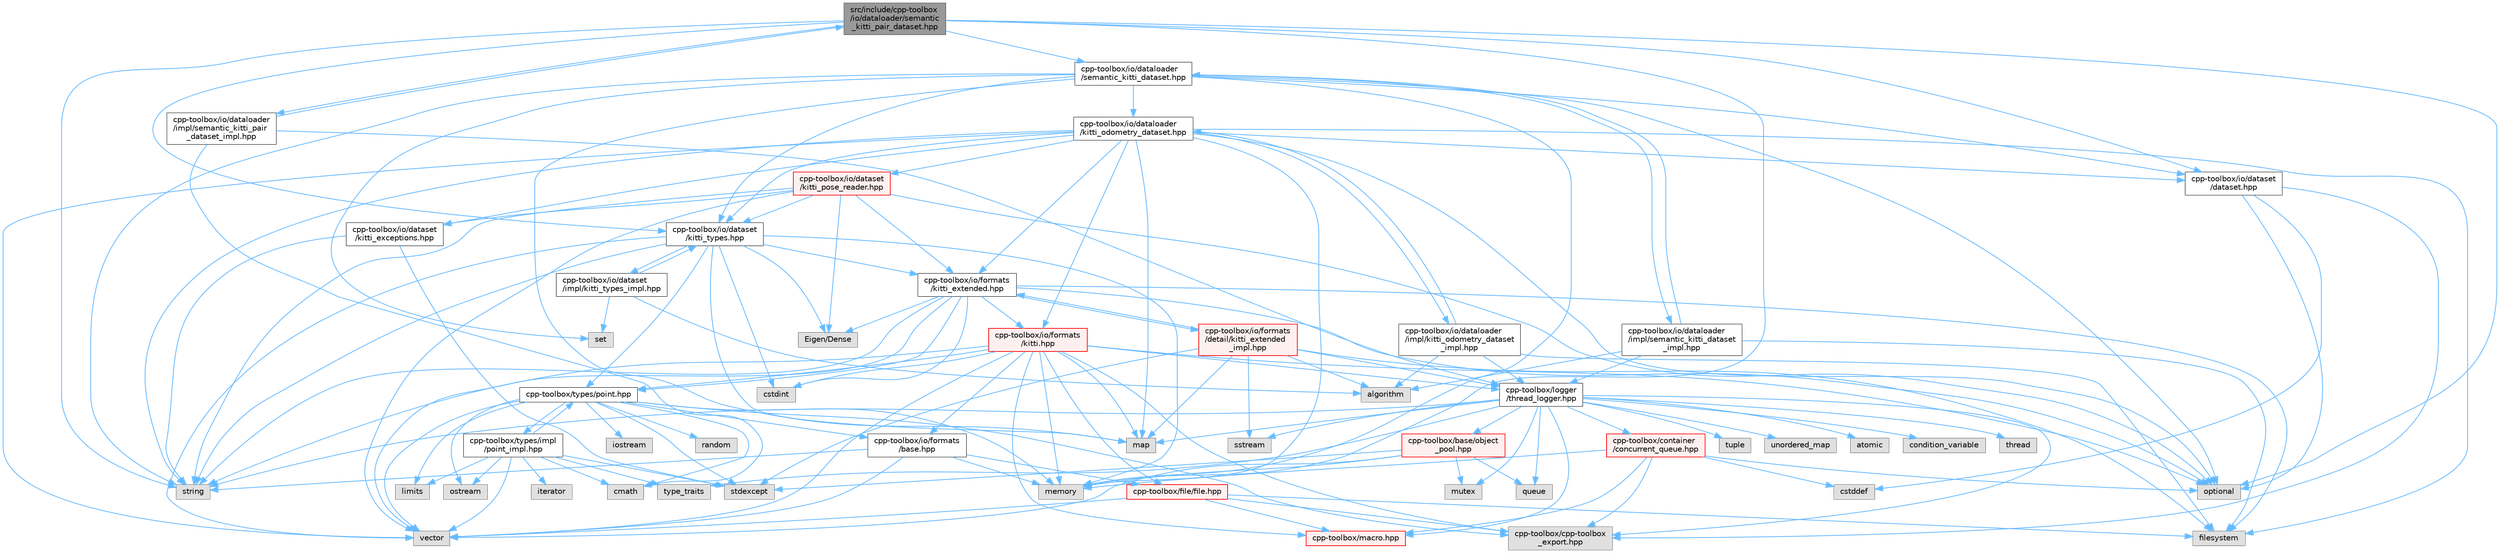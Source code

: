 digraph "src/include/cpp-toolbox/io/dataloader/semantic_kitti_pair_dataset.hpp"
{
 // LATEX_PDF_SIZE
  bgcolor="transparent";
  edge [fontname=Helvetica,fontsize=10,labelfontname=Helvetica,labelfontsize=10];
  node [fontname=Helvetica,fontsize=10,shape=box,height=0.2,width=0.4];
  Node1 [id="Node000001",label="src/include/cpp-toolbox\l/io/dataloader/semantic\l_kitti_pair_dataset.hpp",height=0.2,width=0.4,color="gray40", fillcolor="grey60", style="filled", fontcolor="black",tooltip=" "];
  Node1 -> Node2 [id="edge1_Node000001_Node000002",color="steelblue1",style="solid",tooltip=" "];
  Node2 [id="Node000002",label="cpp-toolbox/io/dataset\l/dataset.hpp",height=0.2,width=0.4,color="grey40", fillcolor="white", style="filled",URL="$dataset_8hpp.html",tooltip=" "];
  Node2 -> Node3 [id="edge2_Node000002_Node000003",color="steelblue1",style="solid",tooltip=" "];
  Node3 [id="Node000003",label="cstddef",height=0.2,width=0.4,color="grey60", fillcolor="#E0E0E0", style="filled",tooltip=" "];
  Node2 -> Node4 [id="edge3_Node000002_Node000004",color="steelblue1",style="solid",tooltip=" "];
  Node4 [id="Node000004",label="optional",height=0.2,width=0.4,color="grey60", fillcolor="#E0E0E0", style="filled",tooltip=" "];
  Node2 -> Node5 [id="edge4_Node000002_Node000005",color="steelblue1",style="solid",tooltip=" "];
  Node5 [id="Node000005",label="cpp-toolbox/cpp-toolbox\l_export.hpp",height=0.2,width=0.4,color="grey60", fillcolor="#E0E0E0", style="filled",tooltip=" "];
  Node1 -> Node6 [id="edge5_Node000001_Node000006",color="steelblue1",style="solid",tooltip=" "];
  Node6 [id="Node000006",label="cpp-toolbox/io/dataset\l/kitti_types.hpp",height=0.2,width=0.4,color="grey40", fillcolor="white", style="filled",URL="$kitti__types_8hpp.html",tooltip=" "];
  Node6 -> Node7 [id="edge6_Node000006_Node000007",color="steelblue1",style="solid",tooltip=" "];
  Node7 [id="Node000007",label="cpp-toolbox/types/point.hpp",height=0.2,width=0.4,color="grey40", fillcolor="white", style="filled",URL="$point_8hpp.html",tooltip=" "];
  Node7 -> Node8 [id="edge7_Node000007_Node000008",color="steelblue1",style="solid",tooltip=" "];
  Node8 [id="Node000008",label="cmath",height=0.2,width=0.4,color="grey60", fillcolor="#E0E0E0", style="filled",tooltip=" "];
  Node7 -> Node9 [id="edge8_Node000007_Node000009",color="steelblue1",style="solid",tooltip=" "];
  Node9 [id="Node000009",label="iostream",height=0.2,width=0.4,color="grey60", fillcolor="#E0E0E0", style="filled",tooltip=" "];
  Node7 -> Node10 [id="edge9_Node000007_Node000010",color="steelblue1",style="solid",tooltip=" "];
  Node10 [id="Node000010",label="limits",height=0.2,width=0.4,color="grey60", fillcolor="#E0E0E0", style="filled",tooltip=" "];
  Node7 -> Node11 [id="edge10_Node000007_Node000011",color="steelblue1",style="solid",tooltip=" "];
  Node11 [id="Node000011",label="memory",height=0.2,width=0.4,color="grey60", fillcolor="#E0E0E0", style="filled",tooltip=" "];
  Node7 -> Node12 [id="edge11_Node000007_Node000012",color="steelblue1",style="solid",tooltip=" "];
  Node12 [id="Node000012",label="ostream",height=0.2,width=0.4,color="grey60", fillcolor="#E0E0E0", style="filled",tooltip=" "];
  Node7 -> Node13 [id="edge12_Node000007_Node000013",color="steelblue1",style="solid",tooltip=" "];
  Node13 [id="Node000013",label="random",height=0.2,width=0.4,color="grey60", fillcolor="#E0E0E0", style="filled",tooltip=" "];
  Node7 -> Node14 [id="edge13_Node000007_Node000014",color="steelblue1",style="solid",tooltip=" "];
  Node14 [id="Node000014",label="stdexcept",height=0.2,width=0.4,color="grey60", fillcolor="#E0E0E0", style="filled",tooltip=" "];
  Node7 -> Node15 [id="edge14_Node000007_Node000015",color="steelblue1",style="solid",tooltip=" "];
  Node15 [id="Node000015",label="vector",height=0.2,width=0.4,color="grey60", fillcolor="#E0E0E0", style="filled",tooltip=" "];
  Node7 -> Node5 [id="edge15_Node000007_Node000005",color="steelblue1",style="solid",tooltip=" "];
  Node7 -> Node16 [id="edge16_Node000007_Node000016",color="steelblue1",style="solid",tooltip=" "];
  Node16 [id="Node000016",label="cpp-toolbox/io/formats\l/base.hpp",height=0.2,width=0.4,color="grey40", fillcolor="white", style="filled",URL="$io_2formats_2base_8hpp.html",tooltip=" "];
  Node16 -> Node11 [id="edge17_Node000016_Node000011",color="steelblue1",style="solid",tooltip=" "];
  Node16 -> Node17 [id="edge18_Node000016_Node000017",color="steelblue1",style="solid",tooltip=" "];
  Node17 [id="Node000017",label="string",height=0.2,width=0.4,color="grey60", fillcolor="#E0E0E0", style="filled",tooltip=" "];
  Node16 -> Node15 [id="edge19_Node000016_Node000015",color="steelblue1",style="solid",tooltip=" "];
  Node16 -> Node18 [id="edge20_Node000016_Node000018",color="steelblue1",style="solid",tooltip=" "];
  Node18 [id="Node000018",label="cpp-toolbox/file/file.hpp",height=0.2,width=0.4,color="red", fillcolor="#FFF0F0", style="filled",URL="$file_8hpp.html",tooltip=" "];
  Node18 -> Node19 [id="edge21_Node000018_Node000019",color="steelblue1",style="solid",tooltip=" "];
  Node19 [id="Node000019",label="filesystem",height=0.2,width=0.4,color="grey60", fillcolor="#E0E0E0", style="filled",tooltip=" "];
  Node18 -> Node15 [id="edge22_Node000018_Node000015",color="steelblue1",style="solid",tooltip=" "];
  Node18 -> Node5 [id="edge23_Node000018_Node000005",color="steelblue1",style="solid",tooltip=" "];
  Node18 -> Node21 [id="edge24_Node000018_Node000021",color="steelblue1",style="solid",tooltip=" "];
  Node21 [id="Node000021",label="cpp-toolbox/macro.hpp",height=0.2,width=0.4,color="red", fillcolor="#FFF0F0", style="filled",URL="$macro_8hpp.html",tooltip="通用的编译器、平台、架构检测和实用宏定义 / Common macros for compiler, platform, architecture detection and utility macro..."];
  Node7 -> Node26 [id="edge25_Node000007_Node000026",color="steelblue1",style="solid",tooltip=" "];
  Node26 [id="Node000026",label="cpp-toolbox/types/impl\l/point_impl.hpp",height=0.2,width=0.4,color="grey40", fillcolor="white", style="filled",URL="$point__impl_8hpp.html",tooltip=" "];
  Node26 -> Node8 [id="edge26_Node000026_Node000008",color="steelblue1",style="solid",tooltip=" "];
  Node26 -> Node27 [id="edge27_Node000026_Node000027",color="steelblue1",style="solid",tooltip=" "];
  Node27 [id="Node000027",label="iterator",height=0.2,width=0.4,color="grey60", fillcolor="#E0E0E0", style="filled",tooltip=" "];
  Node26 -> Node10 [id="edge28_Node000026_Node000010",color="steelblue1",style="solid",tooltip=" "];
  Node26 -> Node12 [id="edge29_Node000026_Node000012",color="steelblue1",style="solid",tooltip=" "];
  Node26 -> Node14 [id="edge30_Node000026_Node000014",color="steelblue1",style="solid",tooltip=" "];
  Node26 -> Node28 [id="edge31_Node000026_Node000028",color="steelblue1",style="solid",tooltip=" "];
  Node28 [id="Node000028",label="type_traits",height=0.2,width=0.4,color="grey60", fillcolor="#E0E0E0", style="filled",tooltip=" "];
  Node26 -> Node15 [id="edge32_Node000026_Node000015",color="steelblue1",style="solid",tooltip=" "];
  Node26 -> Node7 [id="edge33_Node000026_Node000007",color="steelblue1",style="solid",tooltip=" "];
  Node6 -> Node29 [id="edge34_Node000006_Node000029",color="steelblue1",style="solid",tooltip=" "];
  Node29 [id="Node000029",label="cpp-toolbox/io/formats\l/kitti_extended.hpp",height=0.2,width=0.4,color="grey40", fillcolor="white", style="filled",URL="$kitti__extended_8hpp.html",tooltip=" "];
  Node29 -> Node30 [id="edge35_Node000029_Node000030",color="steelblue1",style="solid",tooltip=" "];
  Node30 [id="Node000030",label="cpp-toolbox/io/formats\l/kitti.hpp",height=0.2,width=0.4,color="red", fillcolor="#FFF0F0", style="filled",URL="$kitti_8hpp.html",tooltip=" "];
  Node30 -> Node32 [id="edge36_Node000030_Node000032",color="steelblue1",style="solid",tooltip=" "];
  Node32 [id="Node000032",label="cstdint",height=0.2,width=0.4,color="grey60", fillcolor="#E0E0E0", style="filled",tooltip=" "];
  Node30 -> Node35 [id="edge37_Node000030_Node000035",color="steelblue1",style="solid",tooltip=" "];
  Node35 [id="Node000035",label="map",height=0.2,width=0.4,color="grey60", fillcolor="#E0E0E0", style="filled",tooltip=" "];
  Node30 -> Node11 [id="edge38_Node000030_Node000011",color="steelblue1",style="solid",tooltip=" "];
  Node30 -> Node4 [id="edge39_Node000030_Node000004",color="steelblue1",style="solid",tooltip=" "];
  Node30 -> Node17 [id="edge40_Node000030_Node000017",color="steelblue1",style="solid",tooltip=" "];
  Node30 -> Node15 [id="edge41_Node000030_Node000015",color="steelblue1",style="solid",tooltip=" "];
  Node30 -> Node5 [id="edge42_Node000030_Node000005",color="steelblue1",style="solid",tooltip=" "];
  Node30 -> Node18 [id="edge43_Node000030_Node000018",color="steelblue1",style="solid",tooltip=" "];
  Node30 -> Node16 [id="edge44_Node000030_Node000016",color="steelblue1",style="solid",tooltip=" "];
  Node30 -> Node43 [id="edge45_Node000030_Node000043",color="steelblue1",style="solid",tooltip=" "];
  Node43 [id="Node000043",label="cpp-toolbox/logger\l/thread_logger.hpp",height=0.2,width=0.4,color="grey40", fillcolor="white", style="filled",URL="$thread__logger_8hpp.html",tooltip=" "];
  Node43 -> Node44 [id="edge46_Node000043_Node000044",color="steelblue1",style="solid",tooltip=" "];
  Node44 [id="Node000044",label="atomic",height=0.2,width=0.4,color="grey60", fillcolor="#E0E0E0", style="filled",tooltip=" "];
  Node43 -> Node45 [id="edge47_Node000043_Node000045",color="steelblue1",style="solid",tooltip=" "];
  Node45 [id="Node000045",label="condition_variable",height=0.2,width=0.4,color="grey60", fillcolor="#E0E0E0", style="filled",tooltip=" "];
  Node43 -> Node35 [id="edge48_Node000043_Node000035",color="steelblue1",style="solid",tooltip=" "];
  Node43 -> Node46 [id="edge49_Node000043_Node000046",color="steelblue1",style="solid",tooltip=" "];
  Node46 [id="Node000046",label="mutex",height=0.2,width=0.4,color="grey60", fillcolor="#E0E0E0", style="filled",tooltip=" "];
  Node43 -> Node47 [id="edge50_Node000043_Node000047",color="steelblue1",style="solid",tooltip=" "];
  Node47 [id="Node000047",label="queue",height=0.2,width=0.4,color="grey60", fillcolor="#E0E0E0", style="filled",tooltip=" "];
  Node43 -> Node48 [id="edge51_Node000043_Node000048",color="steelblue1",style="solid",tooltip=" "];
  Node48 [id="Node000048",label="sstream",height=0.2,width=0.4,color="grey60", fillcolor="#E0E0E0", style="filled",tooltip=" "];
  Node43 -> Node17 [id="edge52_Node000043_Node000017",color="steelblue1",style="solid",tooltip=" "];
  Node43 -> Node49 [id="edge53_Node000043_Node000049",color="steelblue1",style="solid",tooltip=" "];
  Node49 [id="Node000049",label="thread",height=0.2,width=0.4,color="grey60", fillcolor="#E0E0E0", style="filled",tooltip=" "];
  Node43 -> Node50 [id="edge54_Node000043_Node000050",color="steelblue1",style="solid",tooltip=" "];
  Node50 [id="Node000050",label="tuple",height=0.2,width=0.4,color="grey60", fillcolor="#E0E0E0", style="filled",tooltip=" "];
  Node43 -> Node28 [id="edge55_Node000043_Node000028",color="steelblue1",style="solid",tooltip=" "];
  Node43 -> Node51 [id="edge56_Node000043_Node000051",color="steelblue1",style="solid",tooltip=" "];
  Node51 [id="Node000051",label="unordered_map",height=0.2,width=0.4,color="grey60", fillcolor="#E0E0E0", style="filled",tooltip=" "];
  Node43 -> Node5 [id="edge57_Node000043_Node000005",color="steelblue1",style="solid",tooltip=" "];
  Node43 -> Node21 [id="edge58_Node000043_Node000021",color="steelblue1",style="solid",tooltip=" "];
  Node43 -> Node52 [id="edge59_Node000043_Node000052",color="steelblue1",style="solid",tooltip=" "];
  Node52 [id="Node000052",label="cpp-toolbox/container\l/concurrent_queue.hpp",height=0.2,width=0.4,color="red", fillcolor="#FFF0F0", style="filled",URL="$concurrent__queue_8hpp.html",tooltip=" "];
  Node52 -> Node3 [id="edge60_Node000052_Node000003",color="steelblue1",style="solid",tooltip=" "];
  Node52 -> Node11 [id="edge61_Node000052_Node000011",color="steelblue1",style="solid",tooltip=" "];
  Node52 -> Node4 [id="edge62_Node000052_Node000004",color="steelblue1",style="solid",tooltip=" "];
  Node52 -> Node5 [id="edge63_Node000052_Node000005",color="steelblue1",style="solid",tooltip=" "];
  Node52 -> Node21 [id="edge64_Node000052_Node000021",color="steelblue1",style="solid",tooltip=" "];
  Node43 -> Node55 [id="edge65_Node000043_Node000055",color="steelblue1",style="solid",tooltip=" "];
  Node55 [id="Node000055",label="cpp-toolbox/base/object\l_pool.hpp",height=0.2,width=0.4,color="red", fillcolor="#FFF0F0", style="filled",URL="$object__pool_8hpp.html",tooltip=" "];
  Node55 -> Node11 [id="edge66_Node000055_Node000011",color="steelblue1",style="solid",tooltip=" "];
  Node55 -> Node46 [id="edge67_Node000055_Node000046",color="steelblue1",style="solid",tooltip=" "];
  Node55 -> Node47 [id="edge68_Node000055_Node000047",color="steelblue1",style="solid",tooltip=" "];
  Node55 -> Node14 [id="edge69_Node000055_Node000014",color="steelblue1",style="solid",tooltip=" "];
  Node55 -> Node15 [id="edge70_Node000055_Node000015",color="steelblue1",style="solid",tooltip=" "];
  Node30 -> Node21 [id="edge71_Node000030_Node000021",color="steelblue1",style="solid",tooltip=" "];
  Node30 -> Node7 [id="edge72_Node000030_Node000007",color="steelblue1",style="solid",tooltip=" "];
  Node29 -> Node7 [id="edge73_Node000029_Node000007",color="steelblue1",style="solid",tooltip=" "];
  Node29 -> Node60 [id="edge74_Node000029_Node000060",color="steelblue1",style="solid",tooltip=" "];
  Node60 [id="Node000060",label="Eigen/Dense",height=0.2,width=0.4,color="grey60", fillcolor="#E0E0E0", style="filled",tooltip=" "];
  Node29 -> Node19 [id="edge75_Node000029_Node000019",color="steelblue1",style="solid",tooltip=" "];
  Node29 -> Node17 [id="edge76_Node000029_Node000017",color="steelblue1",style="solid",tooltip=" "];
  Node29 -> Node15 [id="edge77_Node000029_Node000015",color="steelblue1",style="solid",tooltip=" "];
  Node29 -> Node32 [id="edge78_Node000029_Node000032",color="steelblue1",style="solid",tooltip=" "];
  Node29 -> Node4 [id="edge79_Node000029_Node000004",color="steelblue1",style="solid",tooltip=" "];
  Node29 -> Node61 [id="edge80_Node000029_Node000061",color="steelblue1",style="solid",tooltip=" "];
  Node61 [id="Node000061",label="cpp-toolbox/io/formats\l/detail/kitti_extended\l_impl.hpp",height=0.2,width=0.4,color="red", fillcolor="#FFF0F0", style="filled",URL="$kitti__extended__impl_8hpp.html",tooltip=" "];
  Node61 -> Node29 [id="edge81_Node000061_Node000029",color="steelblue1",style="solid",tooltip=" "];
  Node61 -> Node43 [id="edge82_Node000061_Node000043",color="steelblue1",style="solid",tooltip=" "];
  Node61 -> Node48 [id="edge83_Node000061_Node000048",color="steelblue1",style="solid",tooltip=" "];
  Node61 -> Node57 [id="edge84_Node000061_Node000057",color="steelblue1",style="solid",tooltip=" "];
  Node57 [id="Node000057",label="algorithm",height=0.2,width=0.4,color="grey60", fillcolor="#E0E0E0", style="filled",tooltip=" "];
  Node61 -> Node19 [id="edge85_Node000061_Node000019",color="steelblue1",style="solid",tooltip=" "];
  Node61 -> Node14 [id="edge86_Node000061_Node000014",color="steelblue1",style="solid",tooltip=" "];
  Node61 -> Node35 [id="edge87_Node000061_Node000035",color="steelblue1",style="solid",tooltip=" "];
  Node6 -> Node60 [id="edge88_Node000006_Node000060",color="steelblue1",style="solid",tooltip=" "];
  Node6 -> Node11 [id="edge89_Node000006_Node000011",color="steelblue1",style="solid",tooltip=" "];
  Node6 -> Node17 [id="edge90_Node000006_Node000017",color="steelblue1",style="solid",tooltip=" "];
  Node6 -> Node15 [id="edge91_Node000006_Node000015",color="steelblue1",style="solid",tooltip=" "];
  Node6 -> Node32 [id="edge92_Node000006_Node000032",color="steelblue1",style="solid",tooltip=" "];
  Node6 -> Node35 [id="edge93_Node000006_Node000035",color="steelblue1",style="solid",tooltip=" "];
  Node6 -> Node62 [id="edge94_Node000006_Node000062",color="steelblue1",style="solid",tooltip=" "];
  Node62 [id="Node000062",label="cpp-toolbox/io/dataset\l/impl/kitti_types_impl.hpp",height=0.2,width=0.4,color="grey40", fillcolor="white", style="filled",URL="$kitti__types__impl_8hpp.html",tooltip=" "];
  Node62 -> Node6 [id="edge95_Node000062_Node000006",color="steelblue1",style="solid",tooltip=" "];
  Node62 -> Node57 [id="edge96_Node000062_Node000057",color="steelblue1",style="solid",tooltip=" "];
  Node62 -> Node63 [id="edge97_Node000062_Node000063",color="steelblue1",style="solid",tooltip=" "];
  Node63 [id="Node000063",label="set",height=0.2,width=0.4,color="grey60", fillcolor="#E0E0E0", style="filled",tooltip=" "];
  Node1 -> Node64 [id="edge98_Node000001_Node000064",color="steelblue1",style="solid",tooltip=" "];
  Node64 [id="Node000064",label="cpp-toolbox/io/dataloader\l/semantic_kitti_dataset.hpp",height=0.2,width=0.4,color="grey40", fillcolor="white", style="filled",URL="$semantic__kitti__dataset_8hpp.html",tooltip=" "];
  Node64 -> Node2 [id="edge99_Node000064_Node000002",color="steelblue1",style="solid",tooltip=" "];
  Node64 -> Node6 [id="edge100_Node000064_Node000006",color="steelblue1",style="solid",tooltip=" "];
  Node64 -> Node65 [id="edge101_Node000064_Node000065",color="steelblue1",style="solid",tooltip=" "];
  Node65 [id="Node000065",label="cpp-toolbox/io/dataloader\l/kitti_odometry_dataset.hpp",height=0.2,width=0.4,color="grey40", fillcolor="white", style="filled",URL="$kitti__odometry__dataset_8hpp.html",tooltip=" "];
  Node65 -> Node2 [id="edge102_Node000065_Node000002",color="steelblue1",style="solid",tooltip=" "];
  Node65 -> Node6 [id="edge103_Node000065_Node000006",color="steelblue1",style="solid",tooltip=" "];
  Node65 -> Node66 [id="edge104_Node000065_Node000066",color="steelblue1",style="solid",tooltip=" "];
  Node66 [id="Node000066",label="cpp-toolbox/io/dataset\l/kitti_pose_reader.hpp",height=0.2,width=0.4,color="red", fillcolor="#FFF0F0", style="filled",URL="$kitti__pose__reader_8hpp.html",tooltip=" "];
  Node66 -> Node6 [id="edge105_Node000066_Node000006",color="steelblue1",style="solid",tooltip=" "];
  Node66 -> Node67 [id="edge106_Node000066_Node000067",color="steelblue1",style="solid",tooltip=" "];
  Node67 [id="Node000067",label="cpp-toolbox/io/dataset\l/kitti_exceptions.hpp",height=0.2,width=0.4,color="grey40", fillcolor="white", style="filled",URL="$kitti__exceptions_8hpp.html",tooltip=" "];
  Node67 -> Node14 [id="edge107_Node000067_Node000014",color="steelblue1",style="solid",tooltip=" "];
  Node67 -> Node17 [id="edge108_Node000067_Node000017",color="steelblue1",style="solid",tooltip=" "];
  Node66 -> Node29 [id="edge109_Node000066_Node000029",color="steelblue1",style="solid",tooltip=" "];
  Node66 -> Node60 [id="edge110_Node000066_Node000060",color="steelblue1",style="solid",tooltip=" "];
  Node66 -> Node17 [id="edge111_Node000066_Node000017",color="steelblue1",style="solid",tooltip=" "];
  Node66 -> Node15 [id="edge112_Node000066_Node000015",color="steelblue1",style="solid",tooltip=" "];
  Node66 -> Node4 [id="edge113_Node000066_Node000004",color="steelblue1",style="solid",tooltip=" "];
  Node65 -> Node67 [id="edge114_Node000065_Node000067",color="steelblue1",style="solid",tooltip=" "];
  Node65 -> Node30 [id="edge115_Node000065_Node000030",color="steelblue1",style="solid",tooltip=" "];
  Node65 -> Node29 [id="edge116_Node000065_Node000029",color="steelblue1",style="solid",tooltip=" "];
  Node65 -> Node11 [id="edge117_Node000065_Node000011",color="steelblue1",style="solid",tooltip=" "];
  Node65 -> Node17 [id="edge118_Node000065_Node000017",color="steelblue1",style="solid",tooltip=" "];
  Node65 -> Node15 [id="edge119_Node000065_Node000015",color="steelblue1",style="solid",tooltip=" "];
  Node65 -> Node35 [id="edge120_Node000065_Node000035",color="steelblue1",style="solid",tooltip=" "];
  Node65 -> Node4 [id="edge121_Node000065_Node000004",color="steelblue1",style="solid",tooltip=" "];
  Node65 -> Node19 [id="edge122_Node000065_Node000019",color="steelblue1",style="solid",tooltip=" "];
  Node65 -> Node69 [id="edge123_Node000065_Node000069",color="steelblue1",style="solid",tooltip=" "];
  Node69 [id="Node000069",label="cpp-toolbox/io/dataloader\l/impl/kitti_odometry_dataset\l_impl.hpp",height=0.2,width=0.4,color="grey40", fillcolor="white", style="filled",URL="$kitti__odometry__dataset__impl_8hpp.html",tooltip=" "];
  Node69 -> Node65 [id="edge124_Node000069_Node000065",color="steelblue1",style="solid",tooltip=" "];
  Node69 -> Node43 [id="edge125_Node000069_Node000043",color="steelblue1",style="solid",tooltip=" "];
  Node69 -> Node19 [id="edge126_Node000069_Node000019",color="steelblue1",style="solid",tooltip=" "];
  Node69 -> Node57 [id="edge127_Node000069_Node000057",color="steelblue1",style="solid",tooltip=" "];
  Node64 -> Node11 [id="edge128_Node000064_Node000011",color="steelblue1",style="solid",tooltip=" "];
  Node64 -> Node17 [id="edge129_Node000064_Node000017",color="steelblue1",style="solid",tooltip=" "];
  Node64 -> Node4 [id="edge130_Node000064_Node000004",color="steelblue1",style="solid",tooltip=" "];
  Node64 -> Node63 [id="edge131_Node000064_Node000063",color="steelblue1",style="solid",tooltip=" "];
  Node64 -> Node35 [id="edge132_Node000064_Node000035",color="steelblue1",style="solid",tooltip=" "];
  Node64 -> Node70 [id="edge133_Node000064_Node000070",color="steelblue1",style="solid",tooltip=" "];
  Node70 [id="Node000070",label="cpp-toolbox/io/dataloader\l/impl/semantic_kitti_dataset\l_impl.hpp",height=0.2,width=0.4,color="grey40", fillcolor="white", style="filled",URL="$semantic__kitti__dataset__impl_8hpp.html",tooltip=" "];
  Node70 -> Node64 [id="edge134_Node000070_Node000064",color="steelblue1",style="solid",tooltip=" "];
  Node70 -> Node43 [id="edge135_Node000070_Node000043",color="steelblue1",style="solid",tooltip=" "];
  Node70 -> Node19 [id="edge136_Node000070_Node000019",color="steelblue1",style="solid",tooltip=" "];
  Node70 -> Node57 [id="edge137_Node000070_Node000057",color="steelblue1",style="solid",tooltip=" "];
  Node1 -> Node11 [id="edge138_Node000001_Node000011",color="steelblue1",style="solid",tooltip=" "];
  Node1 -> Node17 [id="edge139_Node000001_Node000017",color="steelblue1",style="solid",tooltip=" "];
  Node1 -> Node4 [id="edge140_Node000001_Node000004",color="steelblue1",style="solid",tooltip=" "];
  Node1 -> Node71 [id="edge141_Node000001_Node000071",color="steelblue1",style="solid",tooltip=" "];
  Node71 [id="Node000071",label="cpp-toolbox/io/dataloader\l/impl/semantic_kitti_pair\l_dataset_impl.hpp",height=0.2,width=0.4,color="grey40", fillcolor="white", style="filled",URL="$semantic__kitti__pair__dataset__impl_8hpp.html",tooltip=" "];
  Node71 -> Node1 [id="edge142_Node000071_Node000001",color="steelblue1",style="solid",tooltip=" "];
  Node71 -> Node43 [id="edge143_Node000071_Node000043",color="steelblue1",style="solid",tooltip=" "];
  Node71 -> Node8 [id="edge144_Node000071_Node000008",color="steelblue1",style="solid",tooltip=" "];
}
